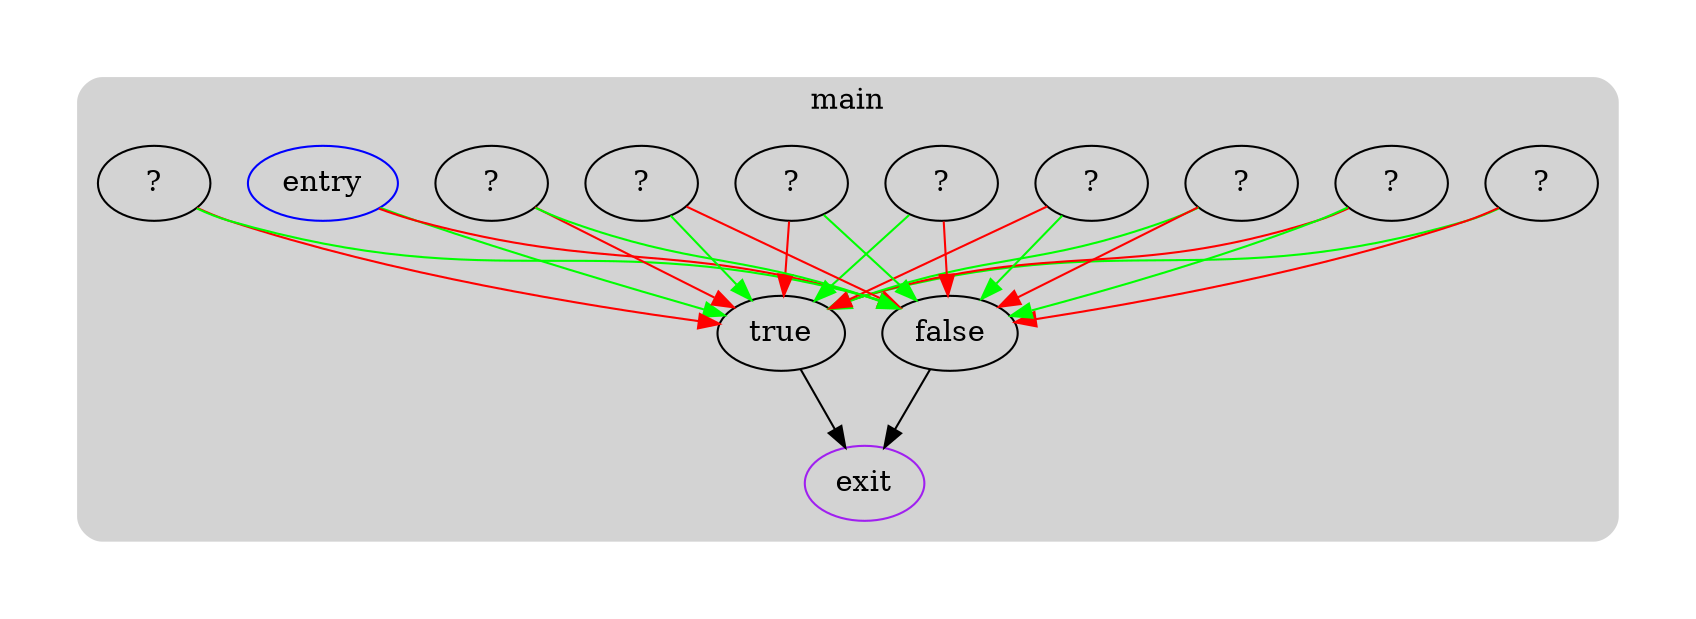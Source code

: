 digraph G {
  compound=true
  subgraph cluster_ {
    peripheries=0
    margin=10
    subgraph cluster_0_wrapper {
      peripheries=0
      margin=15
      subgraph cluster_0 {
        label="main"
        color=darkgray
        style=rounded
        bgcolor=lightgray
        margin=10
        cluster_0_0[label="entry",shape=oval,color=blue,rank=source]
        cluster_0_1[label="?",shape=oval]
        cluster_0_2[label="?",shape=oval]
        cluster_0_3[label="?",shape=oval]
        cluster_0_4[label="?",shape=oval]
        cluster_0_5[label="?",shape=oval]
        cluster_0_6[label="?",shape=oval]
        cluster_0_7[label="?",shape=oval]
        cluster_0_8[label="?",shape=oval]
        cluster_0_9[label="?",shape=oval]
        cluster_0_10[label="true",shape=oval]
        cluster_0_11[label="false",shape=oval]
        cluster_0_exit[label=exit,color=purple,rank=sink]
        cluster_0_0 -> cluster_0_10 [color=green]
        cluster_0_0 -> cluster_0_11 [color=red]
        cluster_0_1 -> cluster_0_11 [color=green]
        cluster_0_1 -> cluster_0_10 [color=red]
        cluster_0_2 -> cluster_0_10 [color=green]
        cluster_0_2 -> cluster_0_11 [color=red]
        cluster_0_3 -> cluster_0_11 [color=green]
        cluster_0_3 -> cluster_0_10 [color=red]
        cluster_0_4 -> cluster_0_10 [color=green]
        cluster_0_4 -> cluster_0_11 [color=red]
        cluster_0_5 -> cluster_0_11 [color=green]
        cluster_0_5 -> cluster_0_10 [color=red]
        cluster_0_6 -> cluster_0_10 [color=green]
        cluster_0_6 -> cluster_0_11 [color=red]
        cluster_0_7 -> cluster_0_11 [color=green]
        cluster_0_7 -> cluster_0_10 [color=red]
        cluster_0_8 -> cluster_0_10 [color=green]
        cluster_0_8 -> cluster_0_11 [color=red]
        cluster_0_9 -> cluster_0_11 [color=green]
        cluster_0_9 -> cluster_0_10 [color=red]
        cluster_0_10 -> cluster_0_exit [color=black]
        cluster_0_11 -> cluster_0_exit [color=black]
      }
    }
  }
}
